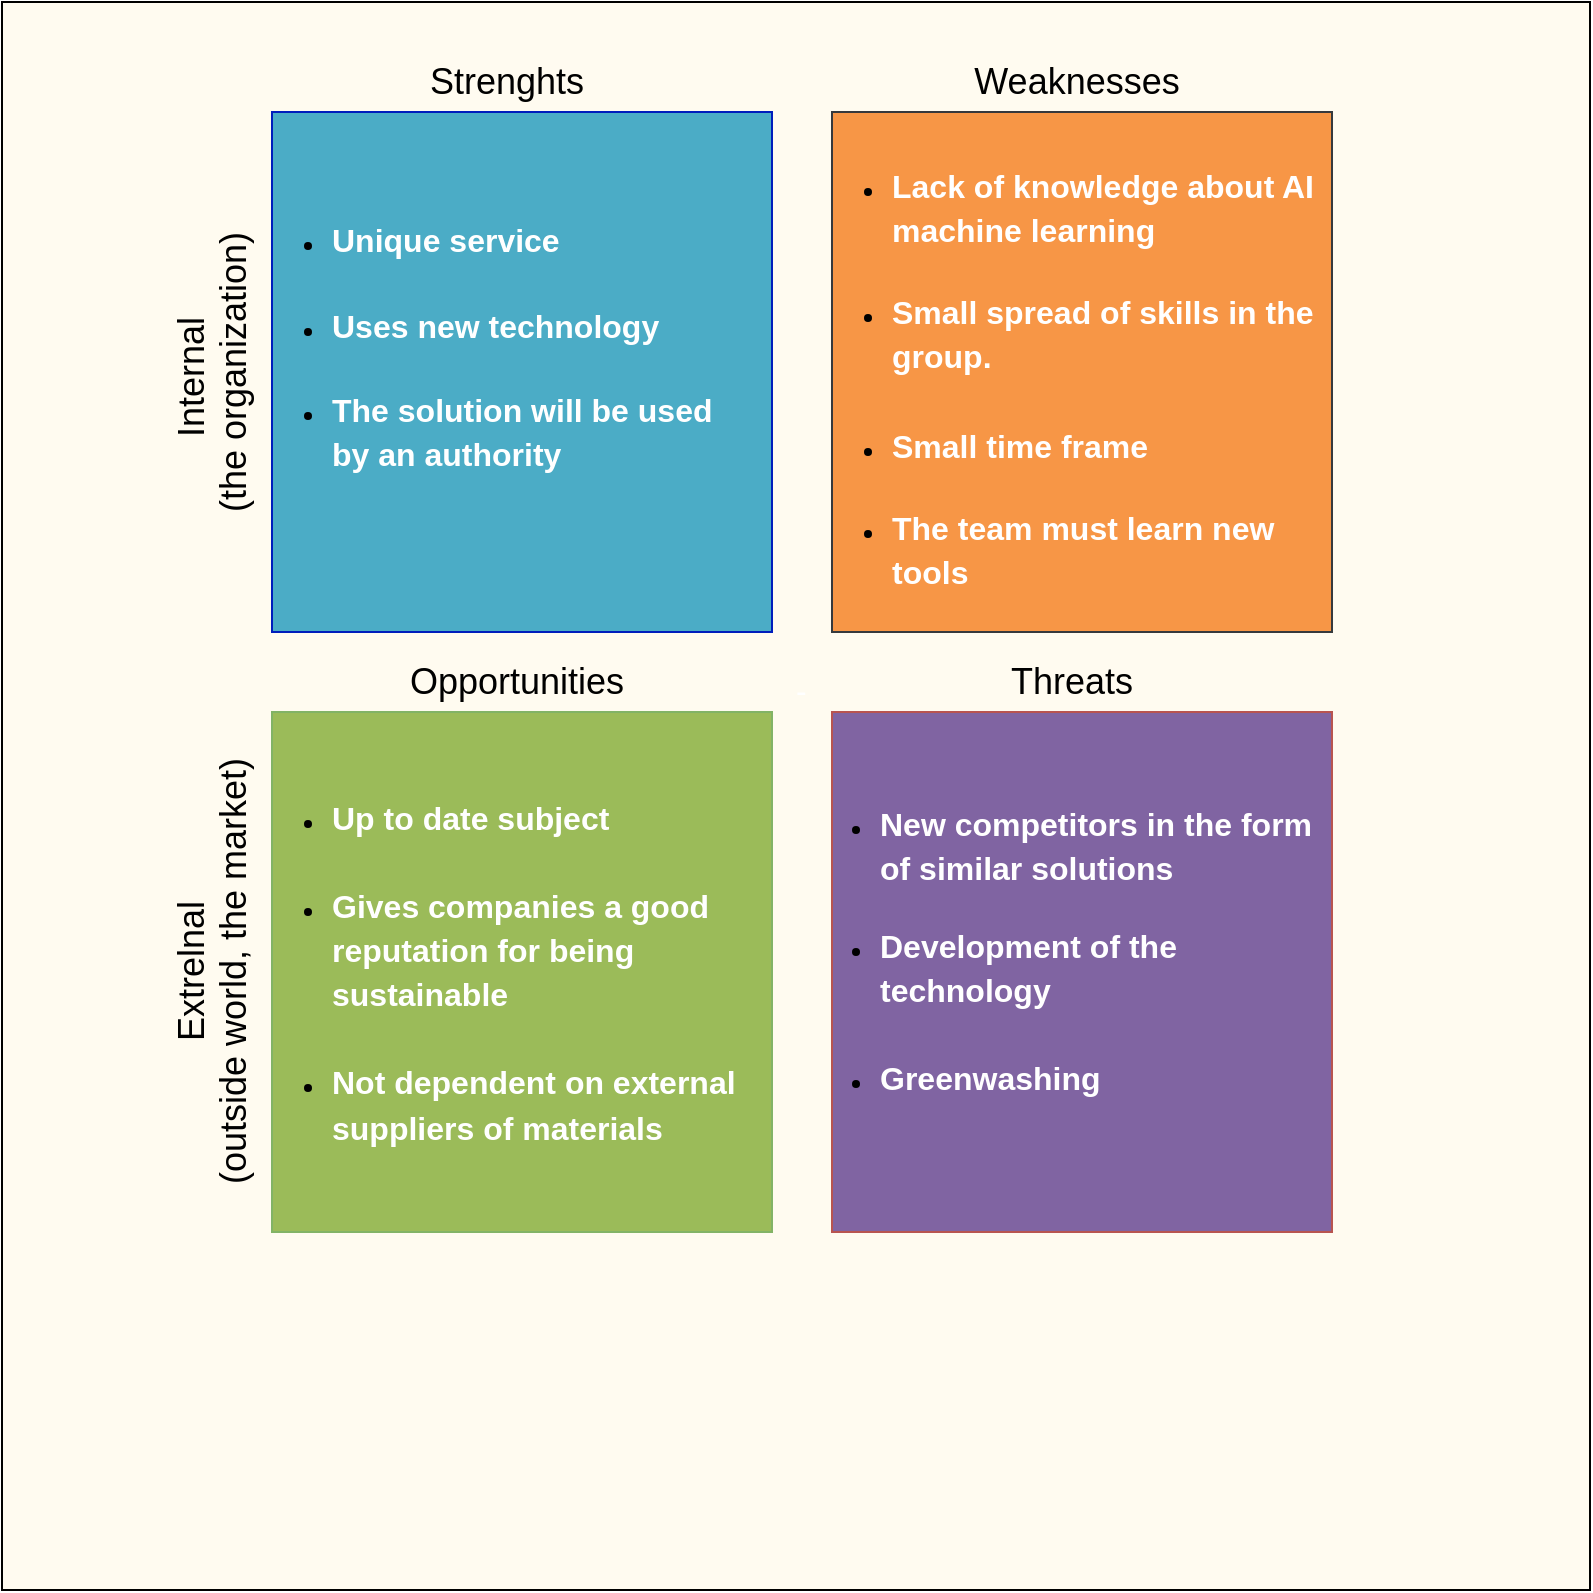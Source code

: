 <mxfile version="20.5.1" type="google"><diagram id="a9AMLmgwYl2XHtgZ5680" name="Sida-1"><mxGraphModel grid="0" page="1" gridSize="10" guides="1" tooltips="1" connect="1" arrows="1" fold="1" pageScale="1" pageWidth="827" pageHeight="1169" math="0" shadow="0"><root><mxCell id="0"/><mxCell id="1" parent="0"/><mxCell id="r2aGIQZ0-K7551nhiSU--1" value="" style="whiteSpace=wrap;html=1;aspect=fixed;fillColor=#fffbf0;" vertex="1" parent="1"><mxGeometry x="5" y="5" width="794" height="794" as="geometry"/></mxCell><mxCell id="6CK0Yz4CGbDi5eF6Kkce-1" value="" style="rounded=0;whiteSpace=wrap;html=1;fillColor=#4bacc6;strokeColor=#001DBC;fontColor=#ffffff;" vertex="1" parent="1"><mxGeometry x="140" y="60" width="250" height="260" as="geometry"/></mxCell><mxCell id="6CK0Yz4CGbDi5eF6Kkce-6" value="" style="rounded=0;whiteSpace=wrap;html=1;fillColor=#f79646;strokeColor=#36393d;" vertex="1" parent="1"><mxGeometry x="420" y="60" width="250" height="260" as="geometry"/></mxCell><mxCell id="6CK0Yz4CGbDi5eF6Kkce-7" value="" style="rounded=0;whiteSpace=wrap;html=1;fillColor=#9bbb59;strokeColor=#82b366;" vertex="1" parent="1"><mxGeometry x="140" y="360" width="250" height="260" as="geometry"/></mxCell><mxCell id="6CK0Yz4CGbDi5eF6Kkce-8" value="" style="rounded=0;whiteSpace=wrap;html=1;fillColor=#8064a2;strokeColor=#b85450;" vertex="1" parent="1"><mxGeometry x="420" y="360" width="250" height="260" as="geometry"/></mxCell><mxCell id="6CK0Yz4CGbDi5eF6Kkce-9" value="&lt;span style=&quot;font-size: 18px;&quot;&gt;Strenghts&amp;nbsp;&lt;/span&gt;" style="text;html=1;strokeColor=none;fillColor=none;align=center;verticalAlign=middle;whiteSpace=wrap;rounded=0;" vertex="1" parent="1"><mxGeometry x="230" y="30" width="60" height="30" as="geometry"/></mxCell><mxCell id="OHOv19hU5omtSjVNMLNf-2" value="&lt;span style=&quot;font-size: 18px;&quot;&gt;Weaknesses&amp;nbsp;&lt;/span&gt;" style="text;html=1;strokeColor=none;fillColor=none;align=center;verticalAlign=middle;whiteSpace=wrap;rounded=0;" vertex="1" parent="1"><mxGeometry x="515" y="30" width="60" height="30" as="geometry"/></mxCell><mxCell id="OHOv19hU5omtSjVNMLNf-3" value="&lt;span style=&quot;font-size: 18px;&quot;&gt;Opportunities&amp;nbsp;&lt;/span&gt;" style="text;html=1;strokeColor=none;fillColor=none;align=center;verticalAlign=middle;whiteSpace=wrap;rounded=0;" vertex="1" parent="1"><mxGeometry x="235" y="330" width="60" height="30" as="geometry"/></mxCell><mxCell id="OHOv19hU5omtSjVNMLNf-4" value="&lt;span style=&quot;font-size: 18px;&quot;&gt;Threats&lt;/span&gt;" style="text;html=1;strokeColor=none;fillColor=none;align=center;verticalAlign=middle;whiteSpace=wrap;rounded=0;" vertex="1" parent="1"><mxGeometry x="510" y="330" width="60" height="30" as="geometry"/></mxCell><mxCell id="OHOv19hU5omtSjVNMLNf-5" value="&lt;br&gt;Internal&amp;nbsp;&lt;br&gt;(the organization)" style="text;html=1;strokeColor=none;fillColor=none;align=center;verticalAlign=middle;whiteSpace=wrap;rounded=0;fontSize=18;rotation=270;" vertex="1" parent="1"><mxGeometry x="20" y="175" width="160" height="30" as="geometry"/></mxCell><mxCell id="OHOv19hU5omtSjVNMLNf-8" value="&lt;br&gt;Extrelnal&lt;br&gt;(outside world, the market)" style="text;html=1;strokeColor=none;fillColor=none;align=center;verticalAlign=middle;whiteSpace=wrap;rounded=0;fontSize=18;rotation=270;" vertex="1" parent="1"><mxGeometry x="-37.5" y="475" width="275" height="30" as="geometry"/></mxCell><mxCell id="OHOv19hU5omtSjVNMLNf-11" value="&lt;font color=&quot;#ffffff&quot; style=&quot;font-size: 18px;&quot;&gt;&lt;br&gt;&lt;/font&gt;&lt;ul style=&quot;margin-top: 0px; margin-bottom: 0px; padding-inline-start: 48px;&quot;&gt;&lt;li style=&quot;list-style-type: disc; font-family: Arial; background-color: transparent; font-variant-numeric: normal; font-variant-east-asian: normal; vertical-align: baseline;&quot; aria-level=&quot;1&quot; dir=&quot;ltr&quot;&gt;&lt;p style=&quot;line-height: 1.38; margin-top: 0pt; margin-bottom: 0pt;&quot; role=&quot;presentation&quot; dir=&quot;ltr&quot;&gt;&lt;font color=&quot;#ffffff&quot; size=&quot;3&quot;&gt;&lt;b&gt;&lt;span style=&quot;background-color: transparent; font-family: Helvetica;&quot;&gt;Lack of knowledge&amp;nbsp;&lt;/span&gt;&lt;span style=&quot;background-color: transparent; font-family: Helvetica;&quot;&gt;about AI machine learning&lt;/span&gt;&lt;/b&gt;&lt;/font&gt;&lt;/p&gt;&lt;/li&gt;&lt;/ul&gt;&lt;div&gt;&lt;font color=&quot;#ffffff&quot; size=&quot;3&quot;&gt;&lt;b&gt;&lt;br&gt;&lt;/b&gt;&lt;/font&gt;&lt;/div&gt;&lt;ul style=&quot;margin-top: 0px; margin-bottom: 0px; padding-inline-start: 48px;&quot;&gt;&lt;li style=&quot;list-style-type: disc; background-color: transparent; font-variant-numeric: normal; font-variant-east-asian: normal; vertical-align: baseline;&quot; aria-level=&quot;1&quot; dir=&quot;ltr&quot;&gt;&lt;p style=&quot;line-height: 1.38; margin-top: 0pt; margin-bottom: 0pt;&quot; role=&quot;presentation&quot; dir=&quot;ltr&quot;&gt;&lt;font color=&quot;#ffffff&quot; size=&quot;3&quot;&gt;&lt;span style=&quot;background-color: transparent;&quot;&gt;&lt;b&gt;Small spread of skills in the group.&lt;/b&gt;&lt;br&gt;&lt;/span&gt;&lt;span style=&quot;background-color: transparent;&quot;&gt;&amp;nbsp;&lt;/span&gt;&lt;/font&gt;&lt;/p&gt;&lt;/li&gt;&lt;li style=&quot;list-style-type: disc; background-color: transparent; font-variant-numeric: normal; font-variant-east-asian: normal; vertical-align: baseline;&quot; aria-level=&quot;1&quot; dir=&quot;ltr&quot;&gt;&lt;p style=&quot;line-height: 1.38; margin-top: 0pt; margin-bottom: 0pt;&quot; role=&quot;presentation&quot; dir=&quot;ltr&quot;&gt;&lt;b style=&quot;background-color: transparent;&quot;&gt;&lt;font color=&quot;#ffffff&quot; size=&quot;3&quot;&gt;Small time frame&lt;/font&gt;&lt;/b&gt;&lt;/p&gt;&lt;/li&gt;&lt;/ul&gt;&lt;div&gt;&lt;b&gt;&lt;font color=&quot;#ffffff&quot; size=&quot;3&quot;&gt;&lt;br&gt;&lt;/font&gt;&lt;/b&gt;&lt;/div&gt;&lt;ul style=&quot;margin-top: 0px; margin-bottom: 0px; padding-inline-start: 48px;&quot;&gt;&lt;li style=&quot;list-style-type: disc; background-color: transparent; font-variant-numeric: normal; font-variant-east-asian: normal; vertical-align: baseline;&quot; aria-level=&quot;1&quot; dir=&quot;ltr&quot;&gt;&lt;p style=&quot;line-height: 1.38; margin-top: 0pt; margin-bottom: 0pt;&quot; role=&quot;presentation&quot; dir=&quot;ltr&quot;&gt;&lt;span style=&quot;background-color: transparent;&quot;&gt;&lt;font color=&quot;#ffffff&quot; size=&quot;3&quot;&gt;&lt;b&gt;The team must learn new tools&lt;/b&gt;&lt;br&gt;&lt;/font&gt;&lt;/span&gt;&lt;/p&gt;&lt;/li&gt;&lt;/ul&gt;&lt;font color=&quot;#ffffff&quot; size=&quot;3&quot;&gt;&amp;nbsp;&lt;br&gt;&lt;br&gt;-&lt;/font&gt;" style="text;html=1;strokeColor=none;fillColor=none;align=left;verticalAlign=middle;whiteSpace=wrap;rounded=0;fontSize=12;" vertex="1" parent="1"><mxGeometry x="400" y="109" width="270" height="206" as="geometry"/></mxCell><mxCell id="OHOv19hU5omtSjVNMLNf-12" value="&lt;span style=&quot;font-variant-numeric: normal; font-variant-east-asian: normal; vertical-align: baseline;&quot;&gt;&lt;b&gt;&lt;font color=&quot;#ffffff&quot; style=&quot;font-size: 18px;&quot;&gt;&lt;br&gt;&lt;/font&gt;&lt;/b&gt;&lt;ul style=&quot;margin-top: 0px; margin-bottom: 0px; padding-inline-start: 48px;&quot;&gt;&lt;li style=&quot;font-family: Helvetica; list-style-type: disc; background-color: transparent; font-variant-numeric: normal; font-variant-east-asian: normal; vertical-align: baseline;&quot; aria-level=&quot;1&quot; dir=&quot;ltr&quot;&gt;&lt;p style=&quot;line-height: 1.38; margin-top: 0pt; margin-bottom: 0pt;&quot; role=&quot;presentation&quot; dir=&quot;ltr&quot;&gt;&lt;b&gt;&lt;font color=&quot;#ffffff&quot; size=&quot;3&quot;&gt;&lt;span style=&quot;background-color: transparent;&quot;&gt;Up to date subject&lt;/span&gt;&lt;span style=&quot;background-color: transparent; font-variant-numeric: normal; font-variant-east-asian: normal; font-family: Arial; vertical-align: baseline;&quot;&gt;&lt;br&gt;&lt;br&gt;&lt;/span&gt;&lt;/font&gt;&lt;/b&gt;&lt;/p&gt;&lt;/li&gt;&lt;li style=&quot;list-style-type: disc; background-color: transparent; font-variant-numeric: normal; font-variant-east-asian: normal; vertical-align: baseline;&quot; aria-level=&quot;1&quot; dir=&quot;ltr&quot;&gt;&lt;p style=&quot;line-height: 1.38; margin-top: 0pt; margin-bottom: 0pt;&quot; role=&quot;presentation&quot; dir=&quot;ltr&quot;&gt;&lt;span style=&quot;background-color: transparent; font-variant-numeric: normal; font-variant-east-asian: normal; vertical-align: baseline;&quot;&gt;&lt;b&gt;&lt;font size=&quot;3&quot;&gt;&lt;font color=&quot;#ffffff&quot; face=&quot;Arial&quot;&gt;Gives companies a good reputation for being sustainable&lt;br&gt;&lt;br&gt;&lt;/font&gt;&lt;/font&gt;&lt;/b&gt;&lt;/span&gt;&lt;/p&gt;&lt;/li&gt;&lt;li style=&quot;list-style-type: disc; background-color: transparent; font-variant-numeric: normal; font-variant-east-asian: normal; vertical-align: baseline;&quot; aria-level=&quot;1&quot; dir=&quot;ltr&quot;&gt;&lt;p style=&quot;line-height: 1.38; margin-top: 0pt; margin-bottom: 0pt;&quot; role=&quot;presentation&quot; dir=&quot;ltr&quot;&gt;&lt;span style=&quot;background-color: transparent;&quot;&gt;&lt;font face=&quot;Arial&quot;&gt;&lt;b&gt;&lt;font color=&quot;#ffffff&quot; size=&quot;3&quot;&gt;Not dependent on external suppliers of materials&lt;/font&gt;&lt;/b&gt;&lt;br&gt;&lt;/font&gt;&lt;/span&gt;&lt;/p&gt;&lt;/li&gt;&lt;/ul&gt;&lt;/span&gt;" style="text;html=1;strokeColor=none;fillColor=none;align=left;verticalAlign=middle;whiteSpace=wrap;rounded=0;fontSize=12;" vertex="1" parent="1"><mxGeometry x="120" y="370" width="260" height="220" as="geometry"/></mxCell><mxCell id="OHOv19hU5omtSjVNMLNf-13" value="&lt;span id=&quot;docs-internal-guid-a5337600-7fff-5e10-133d-67bc3004752b&quot;&gt;&lt;ul style=&quot;margin-top:0;margin-bottom:0;padding-inline-start:48px;&quot;&gt;&lt;li aria-level=&quot;1&quot; style=&quot;list-style-type: disc; font-family: Arial; background-color: transparent; font-variant-numeric: normal; font-variant-east-asian: normal; vertical-align: baseline;&quot; dir=&quot;ltr&quot;&gt;&lt;p role=&quot;presentation&quot; style=&quot;line-height: 1.38; margin-top: 0pt; margin-bottom: 0pt;&quot; dir=&quot;ltr&quot;&gt;&lt;font style=&quot;&quot;&gt;&lt;span style=&quot;background-color: transparent; font-weight: 700; font-variant-numeric: normal; font-variant-east-asian: normal; vertical-align: baseline;&quot;&gt;&lt;font color=&quot;#ffffff&quot; style=&quot;font-size: 16px;&quot;&gt;Unique service&lt;/font&gt;&lt;/span&gt;&lt;/font&gt;&lt;/p&gt;&lt;/li&gt;&lt;/ul&gt;&lt;div&gt;&lt;font color=&quot;#ffffff&quot; style=&quot;font-size: 18px;&quot; face=&quot;Arial&quot;&gt;&lt;br&gt;&lt;/font&gt;&lt;/div&gt;&lt;ul style=&quot;margin-top:0;margin-bottom:0;padding-inline-start:48px;&quot;&gt;&lt;li style=&quot;list-style-type: disc; font-family: Arial; background-color: transparent; font-variant-numeric: normal; font-variant-east-asian: normal; vertical-align: baseline;&quot; aria-level=&quot;1&quot; dir=&quot;ltr&quot;&gt;&lt;p style=&quot;line-height: 1.38; margin-top: 0pt; margin-bottom: 0pt;&quot; role=&quot;presentation&quot; dir=&quot;ltr&quot;&gt;&lt;font color=&quot;#ffffff&quot; size=&quot;3&quot;&gt;&lt;span style=&quot;background-color: transparent; font-weight: 700; font-variant-numeric: normal; font-variant-east-asian: normal; vertical-align: baseline;&quot;&gt;Uses new technology&lt;/span&gt;&lt;/font&gt;&lt;/p&gt;&lt;/li&gt;&lt;/ul&gt;&lt;div&gt;&lt;font color=&quot;#ffffff&quot; size=&quot;3&quot; face=&quot;Arial&quot;&gt;&lt;br&gt;&lt;/font&gt;&lt;/div&gt;&lt;ul style=&quot;margin-top:0;margin-bottom:0;padding-inline-start:48px;&quot;&gt;&lt;li aria-level=&quot;1&quot; style=&quot;list-style-type: disc; font-family: Arial; background-color: transparent; font-variant-numeric: normal; font-variant-east-asian: normal; vertical-align: baseline;&quot; dir=&quot;ltr&quot;&gt;&lt;p role=&quot;presentation&quot; style=&quot;line-height:1.38;margin-top:0pt;margin-bottom:0pt;&quot; dir=&quot;ltr&quot;&gt;&lt;span style=&quot;font-variant-numeric: normal; font-variant-east-asian: normal; vertical-align: baseline;&quot;&gt;&lt;span style=&quot;font-variant-numeric: normal; font-variant-east-asian: normal; vertical-align: baseline;&quot;&gt;&lt;b&gt;&lt;font color=&quot;#ffffff&quot; size=&quot;3&quot;&gt;The solution will be used by an authority&amp;nbsp;&lt;/font&gt;&lt;/b&gt;&lt;/span&gt;&lt;/span&gt;&lt;/p&gt;&lt;/li&gt;&lt;/ul&gt;&lt;br&gt;&lt;/span&gt;" style="text;html=1;strokeColor=none;fillColor=none;align=left;verticalAlign=middle;whiteSpace=wrap;rounded=0;fontSize=12;" vertex="1" parent="1"><mxGeometry x="120" y="60" width="260" height="250" as="geometry"/></mxCell><mxCell id="OHOv19hU5omtSjVNMLNf-14" value="&lt;ul style=&quot;margin-top: 0px; margin-bottom: 0px; padding-inline-start: 48px;&quot;&gt;&lt;li style=&quot;list-style-type: disc; background-color: transparent; font-variant-numeric: normal; font-variant-east-asian: normal; vertical-align: baseline;&quot; aria-level=&quot;1&quot; dir=&quot;ltr&quot;&gt;&lt;p style=&quot;line-height: 1.38; margin-top: 0pt; margin-bottom: 0pt;&quot; role=&quot;presentation&quot; dir=&quot;ltr&quot;&gt;&lt;span style=&quot;background-color: transparent;&quot;&gt;&lt;font color=&quot;#ffffff&quot; style=&quot;&quot;&gt;&lt;b style=&quot;&quot;&gt;&lt;font style=&quot;font-size: 16px;&quot;&gt;New&amp;nbsp;competitors in the form of similar solutions&lt;/font&gt;&lt;br&gt;&lt;br&gt;&lt;/b&gt;&lt;/font&gt;&lt;/span&gt;&lt;/p&gt;&lt;/li&gt;&lt;li style=&quot;list-style-type: disc; background-color: transparent; font-variant-numeric: normal; font-variant-east-asian: normal; vertical-align: baseline;&quot; aria-level=&quot;1&quot; dir=&quot;ltr&quot;&gt;&lt;p style=&quot;line-height: 1.38; margin-top: 0pt; margin-bottom: 0pt;&quot; role=&quot;presentation&quot; dir=&quot;ltr&quot;&gt;&lt;span style=&quot;background-color: transparent;&quot;&gt;&lt;font color=&quot;#ffffff&quot; size=&quot;3&quot;&gt;&lt;b&gt;Development of the technology&amp;nbsp;&lt;br&gt;&lt;br&gt;&lt;/b&gt;&lt;/font&gt;&lt;/span&gt;&lt;/p&gt;&lt;/li&gt;&lt;li style=&quot;list-style-type: disc; background-color: transparent; font-variant-numeric: normal; font-variant-east-asian: normal; vertical-align: baseline;&quot; aria-level=&quot;1&quot; dir=&quot;ltr&quot;&gt;&lt;p style=&quot;line-height: 1.38; margin-top: 0pt; margin-bottom: 0pt;&quot; role=&quot;presentation&quot; dir=&quot;ltr&quot;&gt;&lt;span style=&quot;background-color: transparent;&quot;&gt;&lt;font color=&quot;#ffffff&quot; size=&quot;3&quot;&gt;&lt;b&gt;Greenwashing&lt;/b&gt;&lt;/font&gt;&lt;/span&gt;&lt;/p&gt;&lt;/li&gt;&lt;/ul&gt;" style="text;html=1;strokeColor=none;fillColor=none;align=left;verticalAlign=middle;whiteSpace=wrap;rounded=0;fontSize=12;" vertex="1" parent="1"><mxGeometry x="394" y="379" width="270" height="202" as="geometry"/></mxCell></root></mxGraphModel></diagram></mxfile>